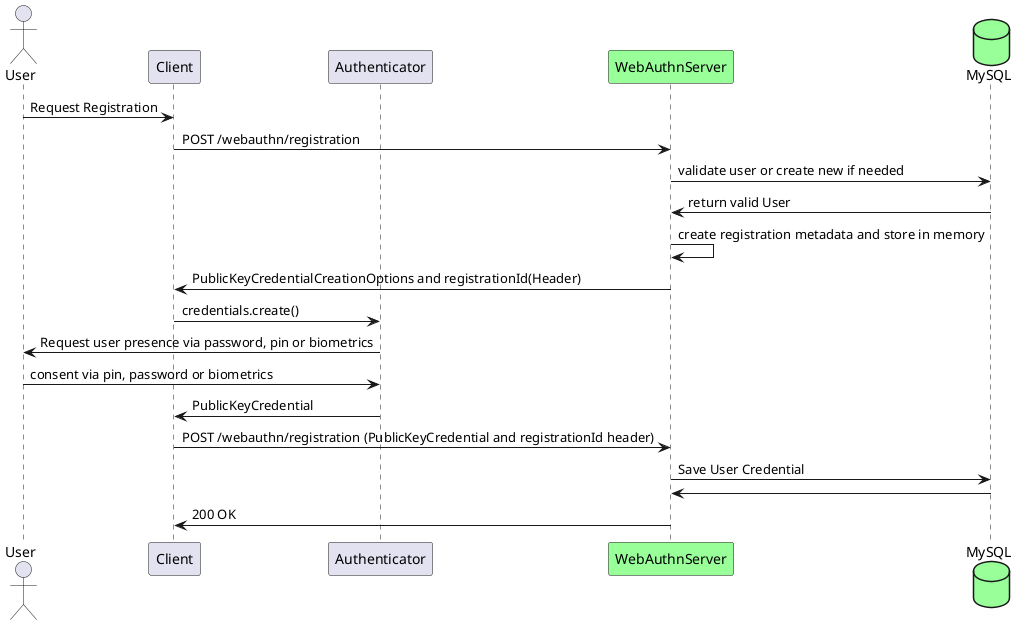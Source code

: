 @startuml
actor User as user
participant Client as client
participant Authenticator as authenticator
participant WebAuthnServer as server #99FF99
database MySQL as db #99FF99

user -> client : Request Registration
client -> server : POST /webauthn/registration
server -> db : validate user or create new if needed
db -> server: return valid User
server -> server : create registration metadata and store in memory
server -> client : PublicKeyCredentialCreationOptions and registrationId(Header)
client -> authenticator : credentials.create()
authenticator -> user : Request user presence via password, pin or biometrics
user -> authenticator : consent via pin, password or biometrics
authenticator -> client: PublicKeyCredential
client -> server : POST /webauthn/registration (PublicKeyCredential and registrationId header)
server -> db : Save User Credential
db -> server :
server ->  client: 200 OK

@enduml